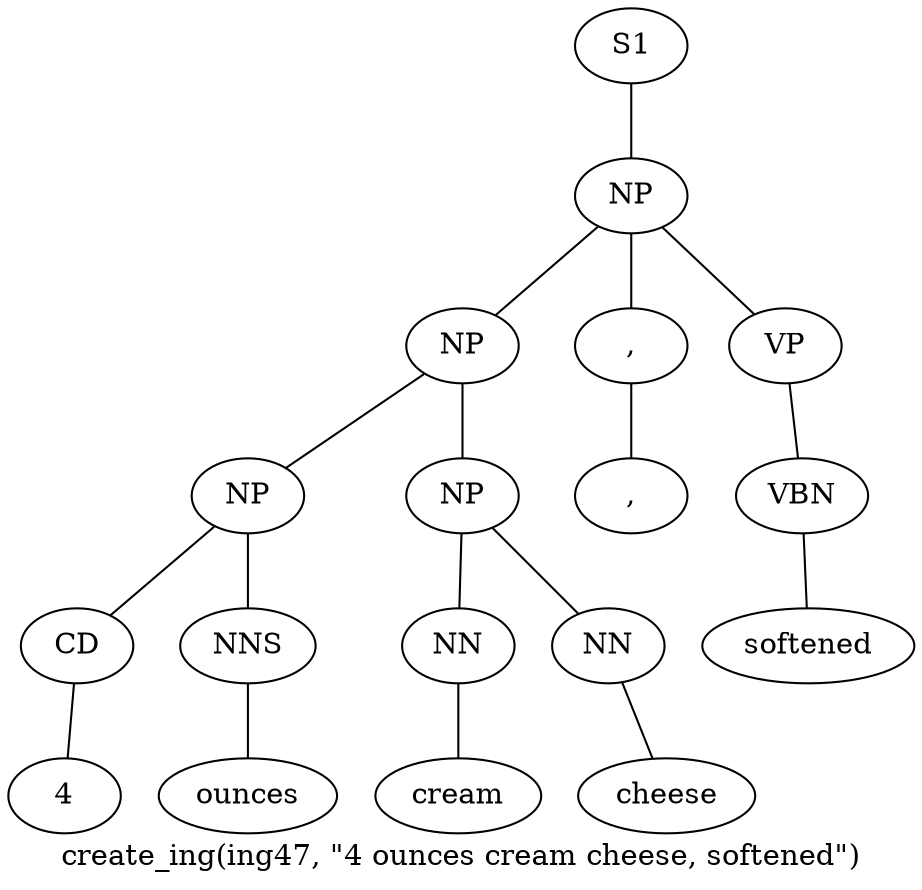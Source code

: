 graph SyntaxGraph {
	label = "create_ing(ing47, \"4 ounces cream cheese, softened\")";
	Node0 [label="S1"];
	Node1 [label="NP"];
	Node2 [label="NP"];
	Node3 [label="NP"];
	Node4 [label="CD"];
	Node5 [label="4"];
	Node6 [label="NNS"];
	Node7 [label="ounces"];
	Node8 [label="NP"];
	Node9 [label="NN"];
	Node10 [label="cream"];
	Node11 [label="NN"];
	Node12 [label="cheese"];
	Node13 [label=","];
	Node14 [label=","];
	Node15 [label="VP"];
	Node16 [label="VBN"];
	Node17 [label="softened"];

	Node0 -- Node1;
	Node1 -- Node2;
	Node1 -- Node13;
	Node1 -- Node15;
	Node2 -- Node3;
	Node2 -- Node8;
	Node3 -- Node4;
	Node3 -- Node6;
	Node4 -- Node5;
	Node6 -- Node7;
	Node8 -- Node9;
	Node8 -- Node11;
	Node9 -- Node10;
	Node11 -- Node12;
	Node13 -- Node14;
	Node15 -- Node16;
	Node16 -- Node17;
}